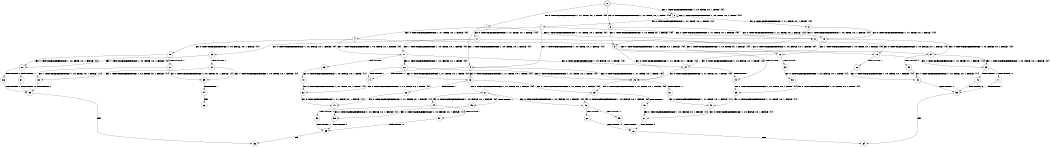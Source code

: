 digraph BCG {
size = "7, 10.5";
center = TRUE;
node [shape = circle];
0 [peripheries = 2];
0 -> 1 [label = "EX !0 !ATOMIC_EXCH_BRANCH (1, +1, TRUE, +0, 1, TRUE) !{0}"];
0 -> 2 [label = "EX !1 !ATOMIC_EXCH_BRANCH (1, +0, TRUE, +0, 1, TRUE) !{0}"];
0 -> 3 [label = "EX !0 !ATOMIC_EXCH_BRANCH (1, +1, TRUE, +0, 1, TRUE) !{0}"];
1 -> 4 [label = "EX !0 !ATOMIC_EXCH_BRANCH (1, +1, TRUE, +0, 1, FALSE) !{0}"];
1 -> 5 [label = "EX !1 !ATOMIC_EXCH_BRANCH (1, +0, TRUE, +0, 1, FALSE) !{0}"];
1 -> 6 [label = "EX !0 !ATOMIC_EXCH_BRANCH (1, +1, TRUE, +0, 1, FALSE) !{0}"];
2 -> 2 [label = "EX !1 !ATOMIC_EXCH_BRANCH (1, +0, TRUE, +0, 1, TRUE) !{0}"];
2 -> 7 [label = "EX !0 !ATOMIC_EXCH_BRANCH (1, +1, TRUE, +0, 1, TRUE) !{0}"];
2 -> 8 [label = "EX !0 !ATOMIC_EXCH_BRANCH (1, +1, TRUE, +0, 1, TRUE) !{0}"];
3 -> 9 [label = "EX !1 !ATOMIC_EXCH_BRANCH (1, +0, TRUE, +0, 1, FALSE) !{0}"];
3 -> 6 [label = "EX !0 !ATOMIC_EXCH_BRANCH (1, +1, TRUE, +0, 1, FALSE) !{0}"];
4 -> 10 [label = "EX !0 !ATOMIC_EXCH_BRANCH (1, +0, FALSE, +0, 1, FALSE) !{0}"];
4 -> 11 [label = "EX !1 !ATOMIC_EXCH_BRANCH (1, +0, TRUE, +0, 1, FALSE) !{0}"];
4 -> 12 [label = "EX !0 !ATOMIC_EXCH_BRANCH (1, +0, FALSE, +0, 1, FALSE) !{0}"];
5 -> 13 [label = "EX !0 !ATOMIC_EXCH_BRANCH (1, +1, TRUE, +0, 1, TRUE) !{0}"];
5 -> 14 [label = "TERMINATE !1"];
5 -> 15 [label = "EX !0 !ATOMIC_EXCH_BRANCH (1, +1, TRUE, +0, 1, TRUE) !{0}"];
6 -> 16 [label = "EX !1 !ATOMIC_EXCH_BRANCH (1, +0, TRUE, +0, 1, FALSE) !{0}"];
6 -> 12 [label = "EX !0 !ATOMIC_EXCH_BRANCH (1, +0, FALSE, +0, 1, FALSE) !{0}"];
7 -> 17 [label = "EX !0 !ATOMIC_EXCH_BRANCH (1, +1, TRUE, +0, 1, FALSE) !{0}"];
7 -> 5 [label = "EX !1 !ATOMIC_EXCH_BRANCH (1, +0, TRUE, +0, 1, FALSE) !{0}"];
7 -> 18 [label = "EX !0 !ATOMIC_EXCH_BRANCH (1, +1, TRUE, +0, 1, FALSE) !{0}"];
8 -> 9 [label = "EX !1 !ATOMIC_EXCH_BRANCH (1, +0, TRUE, +0, 1, FALSE) !{0}"];
8 -> 18 [label = "EX !0 !ATOMIC_EXCH_BRANCH (1, +1, TRUE, +0, 1, FALSE) !{0}"];
9 -> 19 [label = "TERMINATE !1"];
9 -> 15 [label = "EX !0 !ATOMIC_EXCH_BRANCH (1, +1, TRUE, +0, 1, TRUE) !{0}"];
10 -> 20 [label = "EX !1 !ATOMIC_EXCH_BRANCH (1, +0, TRUE, +0, 1, FALSE) !{0}"];
10 -> 21 [label = "TERMINATE !0"];
11 -> 22 [label = "EX !0 !ATOMIC_EXCH_BRANCH (1, +0, FALSE, +0, 1, TRUE) !{0}"];
11 -> 23 [label = "TERMINATE !1"];
11 -> 24 [label = "EX !0 !ATOMIC_EXCH_BRANCH (1, +0, FALSE, +0, 1, TRUE) !{0}"];
12 -> 25 [label = "EX !1 !ATOMIC_EXCH_BRANCH (1, +0, TRUE, +0, 1, FALSE) !{0}"];
12 -> 26 [label = "TERMINATE !0"];
13 -> 27 [label = "EX !0 !ATOMIC_EXCH_BRANCH (1, +1, TRUE, +0, 1, FALSE) !{0}"];
13 -> 28 [label = "TERMINATE !1"];
13 -> 29 [label = "EX !0 !ATOMIC_EXCH_BRANCH (1, +1, TRUE, +0, 1, FALSE) !{0}"];
14 -> 30 [label = "EX !0 !ATOMIC_EXCH_BRANCH (1, +1, TRUE, +0, 1, TRUE) !{1}"];
15 -> 31 [label = "TERMINATE !1"];
15 -> 29 [label = "EX !0 !ATOMIC_EXCH_BRANCH (1, +1, TRUE, +0, 1, FALSE) !{0}"];
16 -> 32 [label = "TERMINATE !1"];
16 -> 24 [label = "EX !0 !ATOMIC_EXCH_BRANCH (1, +0, FALSE, +0, 1, TRUE) !{0}"];
17 -> 33 [label = "EX !0 !ATOMIC_EXCH_BRANCH (1, +0, FALSE, +0, 1, FALSE) !{0}"];
17 -> 11 [label = "EX !1 !ATOMIC_EXCH_BRANCH (1, +0, TRUE, +0, 1, FALSE) !{0}"];
17 -> 34 [label = "EX !0 !ATOMIC_EXCH_BRANCH (1, +0, FALSE, +0, 1, FALSE) !{0}"];
18 -> 16 [label = "EX !1 !ATOMIC_EXCH_BRANCH (1, +0, TRUE, +0, 1, FALSE) !{0}"];
18 -> 34 [label = "EX !0 !ATOMIC_EXCH_BRANCH (1, +0, FALSE, +0, 1, FALSE) !{0}"];
19 -> 35 [label = "EX !0 !ATOMIC_EXCH_BRANCH (1, +1, TRUE, +0, 1, TRUE) !{1}"];
20 -> 36 [label = "TERMINATE !0"];
20 -> 37 [label = "TERMINATE !1"];
21 -> 38 [label = "EX !1 !ATOMIC_EXCH_BRANCH (1, +0, TRUE, +0, 1, FALSE) !{1}"];
21 -> 39 [label = "EX !1 !ATOMIC_EXCH_BRANCH (1, +0, TRUE, +0, 1, FALSE) !{1}"];
22 -> 13 [label = "EX !0 !ATOMIC_EXCH_BRANCH (1, +1, TRUE, +0, 1, TRUE) !{0}"];
22 -> 14 [label = "TERMINATE !1"];
22 -> 15 [label = "EX !0 !ATOMIC_EXCH_BRANCH (1, +1, TRUE, +0, 1, TRUE) !{0}"];
23 -> 40 [label = "EX !0 !ATOMIC_EXCH_BRANCH (1, +0, FALSE, +0, 1, TRUE) !{1}"];
24 -> 19 [label = "TERMINATE !1"];
24 -> 15 [label = "EX !0 !ATOMIC_EXCH_BRANCH (1, +1, TRUE, +0, 1, TRUE) !{0}"];
25 -> 41 [label = "TERMINATE !0"];
25 -> 42 [label = "TERMINATE !1"];
26 -> 43 [label = "EX !1 !ATOMIC_EXCH_BRANCH (1, +0, TRUE, +0, 1, FALSE) !{1}"];
27 -> 44 [label = "EX !0 !ATOMIC_EXCH_BRANCH (1, +0, FALSE, +0, 1, FALSE) !{0}"];
27 -> 45 [label = "TERMINATE !1"];
27 -> 46 [label = "EX !0 !ATOMIC_EXCH_BRANCH (1, +0, FALSE, +0, 1, FALSE) !{0}"];
28 -> 47 [label = "EX !0 !ATOMIC_EXCH_BRANCH (1, +1, TRUE, +0, 1, FALSE) !{1}"];
29 -> 48 [label = "TERMINATE !1"];
29 -> 46 [label = "EX !0 !ATOMIC_EXCH_BRANCH (1, +0, FALSE, +0, 1, FALSE) !{0}"];
30 -> 47 [label = "EX !0 !ATOMIC_EXCH_BRANCH (1, +1, TRUE, +0, 1, FALSE) !{1}"];
31 -> 49 [label = "EX !0 !ATOMIC_EXCH_BRANCH (1, +1, TRUE, +0, 1, FALSE) !{1}"];
32 -> 50 [label = "EX !0 !ATOMIC_EXCH_BRANCH (1, +0, FALSE, +0, 1, TRUE) !{1}"];
33 -> 20 [label = "EX !1 !ATOMIC_EXCH_BRANCH (1, +0, TRUE, +0, 1, FALSE) !{0}"];
33 -> 51 [label = "TERMINATE !0"];
34 -> 25 [label = "EX !1 !ATOMIC_EXCH_BRANCH (1, +0, TRUE, +0, 1, FALSE) !{0}"];
34 -> 52 [label = "TERMINATE !0"];
35 -> 49 [label = "EX !0 !ATOMIC_EXCH_BRANCH (1, +1, TRUE, +0, 1, FALSE) !{1}"];
36 -> 53 [label = "TERMINATE !1"];
37 -> 53 [label = "TERMINATE !0"];
38 -> 53 [label = "TERMINATE !1"];
39 -> 54 [label = "TERMINATE !1"];
40 -> 30 [label = "EX !0 !ATOMIC_EXCH_BRANCH (1, +1, TRUE, +0, 1, TRUE) !{1}"];
41 -> 55 [label = "TERMINATE !1"];
42 -> 55 [label = "TERMINATE !0"];
43 -> 55 [label = "TERMINATE !1"];
44 -> 56 [label = "TERMINATE !0"];
44 -> 57 [label = "TERMINATE !1"];
45 -> 58 [label = "EX !0 !ATOMIC_EXCH_BRANCH (1, +0, FALSE, +0, 1, FALSE) !{1}"];
46 -> 59 [label = "TERMINATE !0"];
46 -> 60 [label = "TERMINATE !1"];
47 -> 58 [label = "EX !0 !ATOMIC_EXCH_BRANCH (1, +0, FALSE, +0, 1, FALSE) !{1}"];
48 -> 61 [label = "EX !0 !ATOMIC_EXCH_BRANCH (1, +0, FALSE, +0, 1, FALSE) !{1}"];
49 -> 61 [label = "EX !0 !ATOMIC_EXCH_BRANCH (1, +0, FALSE, +0, 1, FALSE) !{1}"];
50 -> 35 [label = "EX !0 !ATOMIC_EXCH_BRANCH (1, +1, TRUE, +0, 1, TRUE) !{1}"];
51 -> 38 [label = "EX !1 !ATOMIC_EXCH_BRANCH (1, +0, TRUE, +0, 1, FALSE) !{1}"];
51 -> 39 [label = "EX !1 !ATOMIC_EXCH_BRANCH (1, +0, TRUE, +0, 1, FALSE) !{1}"];
52 -> 43 [label = "EX !1 !ATOMIC_EXCH_BRANCH (1, +0, TRUE, +0, 1, FALSE) !{1}"];
53 -> 62 [label = "exit"];
54 -> 63 [label = "exit"];
55 -> 64 [label = "exit"];
56 -> 65 [label = "TERMINATE !1"];
57 -> 65 [label = "TERMINATE !0"];
58 -> 65 [label = "TERMINATE !0"];
59 -> 66 [label = "TERMINATE !1"];
60 -> 66 [label = "TERMINATE !0"];
61 -> 66 [label = "TERMINATE !0"];
65 -> 62 [label = "exit"];
66 -> 64 [label = "exit"];
}
